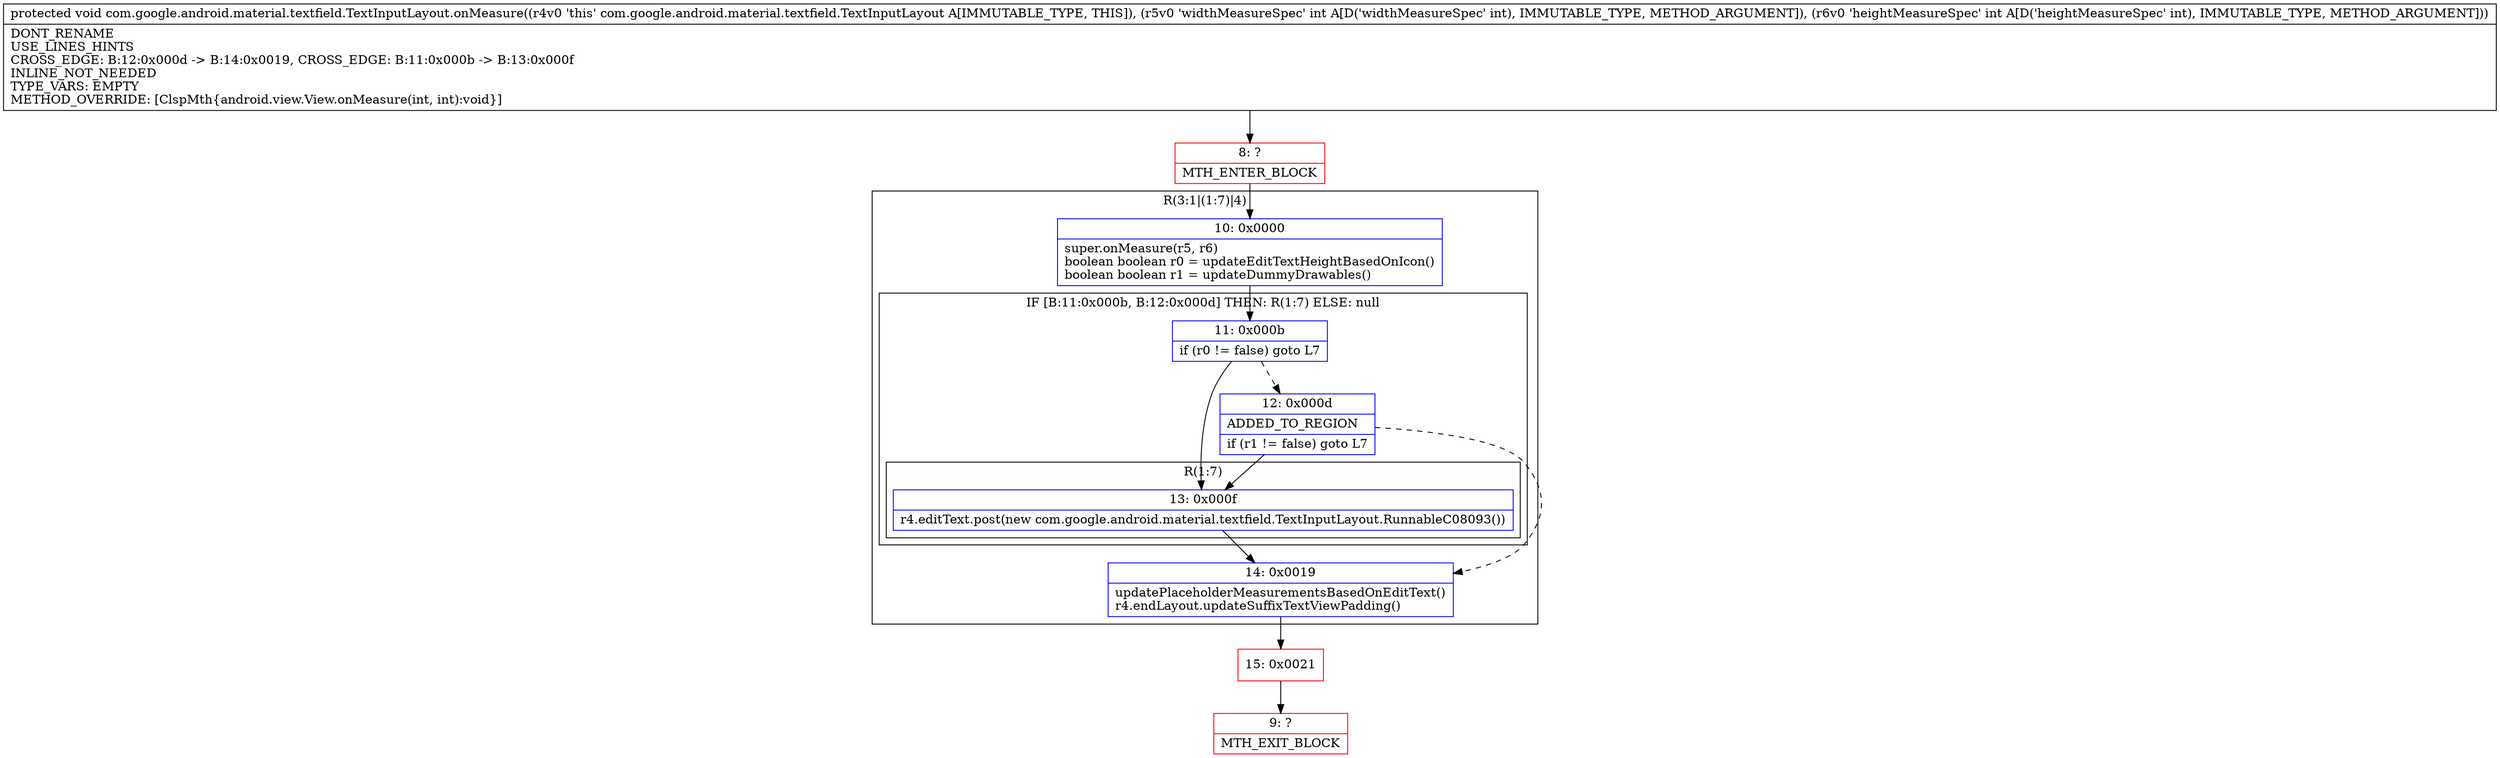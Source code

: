 digraph "CFG forcom.google.android.material.textfield.TextInputLayout.onMeasure(II)V" {
subgraph cluster_Region_142717894 {
label = "R(3:1|(1:7)|4)";
node [shape=record,color=blue];
Node_10 [shape=record,label="{10\:\ 0x0000|super.onMeasure(r5, r6)\lboolean boolean r0 = updateEditTextHeightBasedOnIcon()\lboolean boolean r1 = updateDummyDrawables()\l}"];
subgraph cluster_IfRegion_516664874 {
label = "IF [B:11:0x000b, B:12:0x000d] THEN: R(1:7) ELSE: null";
node [shape=record,color=blue];
Node_11 [shape=record,label="{11\:\ 0x000b|if (r0 != false) goto L7\l}"];
Node_12 [shape=record,label="{12\:\ 0x000d|ADDED_TO_REGION\l|if (r1 != false) goto L7\l}"];
subgraph cluster_Region_238792555 {
label = "R(1:7)";
node [shape=record,color=blue];
Node_13 [shape=record,label="{13\:\ 0x000f|r4.editText.post(new com.google.android.material.textfield.TextInputLayout.RunnableC08093())\l}"];
}
}
Node_14 [shape=record,label="{14\:\ 0x0019|updatePlaceholderMeasurementsBasedOnEditText()\lr4.endLayout.updateSuffixTextViewPadding()\l}"];
}
Node_8 [shape=record,color=red,label="{8\:\ ?|MTH_ENTER_BLOCK\l}"];
Node_15 [shape=record,color=red,label="{15\:\ 0x0021}"];
Node_9 [shape=record,color=red,label="{9\:\ ?|MTH_EXIT_BLOCK\l}"];
MethodNode[shape=record,label="{protected void com.google.android.material.textfield.TextInputLayout.onMeasure((r4v0 'this' com.google.android.material.textfield.TextInputLayout A[IMMUTABLE_TYPE, THIS]), (r5v0 'widthMeasureSpec' int A[D('widthMeasureSpec' int), IMMUTABLE_TYPE, METHOD_ARGUMENT]), (r6v0 'heightMeasureSpec' int A[D('heightMeasureSpec' int), IMMUTABLE_TYPE, METHOD_ARGUMENT]))  | DONT_RENAME\lUSE_LINES_HINTS\lCROSS_EDGE: B:12:0x000d \-\> B:14:0x0019, CROSS_EDGE: B:11:0x000b \-\> B:13:0x000f\lINLINE_NOT_NEEDED\lTYPE_VARS: EMPTY\lMETHOD_OVERRIDE: [ClspMth\{android.view.View.onMeasure(int, int):void\}]\l}"];
MethodNode -> Node_8;Node_10 -> Node_11;
Node_11 -> Node_12[style=dashed];
Node_11 -> Node_13;
Node_12 -> Node_13;
Node_12 -> Node_14[style=dashed];
Node_13 -> Node_14;
Node_14 -> Node_15;
Node_8 -> Node_10;
Node_15 -> Node_9;
}

